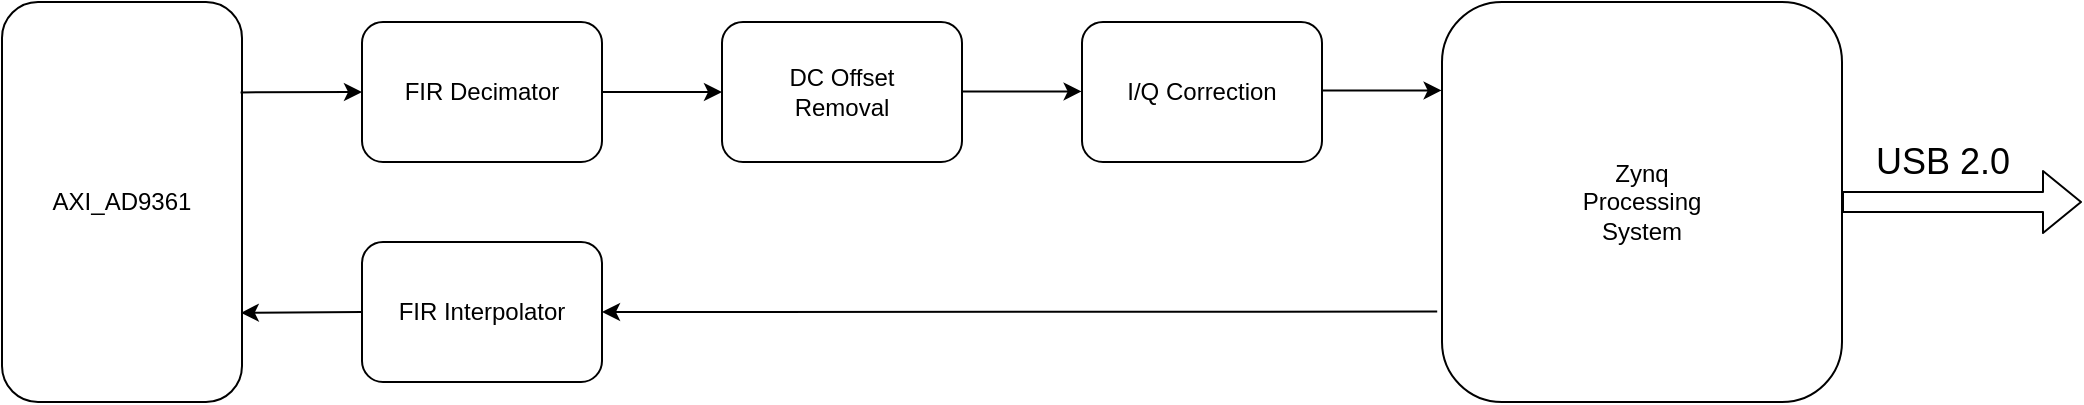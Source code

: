 <mxfile version="10.6.6" type="device"><diagram id="M82M7KPR4EUc-XpIQFmJ" name="Page-1"><mxGraphModel dx="1394" dy="715" grid="1" gridSize="10" guides="1" tooltips="1" connect="1" arrows="1" fold="1" page="1" pageScale="1" pageWidth="827" pageHeight="1169" math="0" shadow="0"><root><mxCell id="0"/><mxCell id="1" parent="0"/><mxCell id="q_zIFUDD2ZsDlgeK3EVl-1" value="AXI_AD9361" style="rounded=1;whiteSpace=wrap;html=1;" vertex="1" parent="1"><mxGeometry x="40" y="260" width="120" height="200" as="geometry"/></mxCell><mxCell id="q_zIFUDD2ZsDlgeK3EVl-2" value="FIR Decimator" style="rounded=1;whiteSpace=wrap;html=1;" vertex="1" parent="1"><mxGeometry x="220" y="270" width="120" height="70" as="geometry"/></mxCell><mxCell id="q_zIFUDD2ZsDlgeK3EVl-3" value="FIR Interpolator" style="rounded=1;whiteSpace=wrap;html=1;" vertex="1" parent="1"><mxGeometry x="220" y="380" width="120" height="70" as="geometry"/></mxCell><mxCell id="q_zIFUDD2ZsDlgeK3EVl-4" value="Zynq&lt;br&gt;Processing&lt;br&gt;System&lt;br&gt;" style="rounded=1;whiteSpace=wrap;html=1;" vertex="1" parent="1"><mxGeometry x="760" y="260" width="200" height="200" as="geometry"/></mxCell><mxCell id="q_zIFUDD2ZsDlgeK3EVl-5" value="DC Offset&lt;br&gt;Removal&lt;br&gt;" style="rounded=1;whiteSpace=wrap;html=1;" vertex="1" parent="1"><mxGeometry x="400" y="270" width="120" height="70" as="geometry"/></mxCell><mxCell id="q_zIFUDD2ZsDlgeK3EVl-6" value="I/Q Correction" style="rounded=1;whiteSpace=wrap;html=1;" vertex="1" parent="1"><mxGeometry x="580" y="270" width="120" height="70" as="geometry"/></mxCell><mxCell id="q_zIFUDD2ZsDlgeK3EVl-13" value="" style="endArrow=classic;html=1;entryX=0;entryY=0.5;entryDx=0;entryDy=0;exitX=0.994;exitY=0.226;exitDx=0;exitDy=0;exitPerimeter=0;" edge="1" parent="1" source="q_zIFUDD2ZsDlgeK3EVl-1" target="q_zIFUDD2ZsDlgeK3EVl-2"><mxGeometry width="50" height="50" relative="1" as="geometry"><mxPoint x="40" y="530" as="sourcePoint"/><mxPoint x="90" y="480" as="targetPoint"/></mxGeometry></mxCell><mxCell id="q_zIFUDD2ZsDlgeK3EVl-15" value="" style="endArrow=classic;html=1;exitX=1;exitY=0.5;exitDx=0;exitDy=0;entryX=0;entryY=0.5;entryDx=0;entryDy=0;" edge="1" parent="1" source="q_zIFUDD2ZsDlgeK3EVl-2" target="q_zIFUDD2ZsDlgeK3EVl-5"><mxGeometry width="50" height="50" relative="1" as="geometry"><mxPoint x="340" y="360" as="sourcePoint"/><mxPoint x="370" y="350" as="targetPoint"/></mxGeometry></mxCell><mxCell id="q_zIFUDD2ZsDlgeK3EVl-16" value="" style="endArrow=classic;html=1;exitX=1;exitY=0.5;exitDx=0;exitDy=0;entryX=0;entryY=0.5;entryDx=0;entryDy=0;" edge="1" parent="1"><mxGeometry width="50" height="50" relative="1" as="geometry"><mxPoint x="519.81" y="304.738" as="sourcePoint"/><mxPoint x="579.81" y="304.738" as="targetPoint"/></mxGeometry></mxCell><mxCell id="q_zIFUDD2ZsDlgeK3EVl-17" value="" style="endArrow=classic;html=1;exitX=1;exitY=0.5;exitDx=0;exitDy=0;entryX=0;entryY=0.5;entryDx=0;entryDy=0;" edge="1" parent="1"><mxGeometry width="50" height="50" relative="1" as="geometry"><mxPoint x="699.81" y="304.238" as="sourcePoint"/><mxPoint x="759.81" y="304.238" as="targetPoint"/></mxGeometry></mxCell><mxCell id="q_zIFUDD2ZsDlgeK3EVl-20" value="" style="endArrow=classic;html=1;exitX=0;exitY=0.5;exitDx=0;exitDy=0;entryX=0.995;entryY=0.777;entryDx=0;entryDy=0;entryPerimeter=0;" edge="1" parent="1" source="q_zIFUDD2ZsDlgeK3EVl-3" target="q_zIFUDD2ZsDlgeK3EVl-1"><mxGeometry width="50" height="50" relative="1" as="geometry"><mxPoint x="290" y="580" as="sourcePoint"/><mxPoint x="340" y="530" as="targetPoint"/></mxGeometry></mxCell><mxCell id="q_zIFUDD2ZsDlgeK3EVl-21" value="" style="endArrow=classic;html=1;entryX=1;entryY=0.5;entryDx=0;entryDy=0;exitX=-0.012;exitY=0.774;exitDx=0;exitDy=0;exitPerimeter=0;" edge="1" parent="1" source="q_zIFUDD2ZsDlgeK3EVl-4" target="q_zIFUDD2ZsDlgeK3EVl-3"><mxGeometry width="50" height="50" relative="1" as="geometry"><mxPoint x="750" y="430" as="sourcePoint"/><mxPoint x="610" y="440" as="targetPoint"/></mxGeometry></mxCell><mxCell id="q_zIFUDD2ZsDlgeK3EVl-22" value="" style="shape=flexArrow;endArrow=classic;html=1;exitX=1;exitY=0.5;exitDx=0;exitDy=0;" edge="1" parent="1" source="q_zIFUDD2ZsDlgeK3EVl-4"><mxGeometry width="50" height="50" relative="1" as="geometry"><mxPoint x="1080" y="350" as="sourcePoint"/><mxPoint x="1080" y="360" as="targetPoint"/></mxGeometry></mxCell><mxCell id="q_zIFUDD2ZsDlgeK3EVl-23" value="&lt;font style=&quot;font-size: 18px&quot;&gt;USB 2.0&lt;/font&gt;" style="text;html=1;resizable=0;points=[];align=center;verticalAlign=middle;labelBackgroundColor=#ffffff;" vertex="1" connectable="0" parent="q_zIFUDD2ZsDlgeK3EVl-22"><mxGeometry x="-0.238" y="-1" relative="1" as="geometry"><mxPoint x="4.5" y="-21" as="offset"/></mxGeometry></mxCell></root></mxGraphModel></diagram></mxfile>